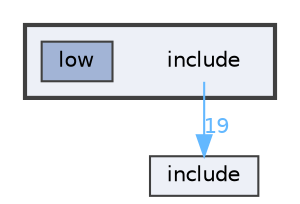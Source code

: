 digraph "include"
{
 // LATEX_PDF_SIZE
  bgcolor="transparent";
  edge [fontname=Helvetica,fontsize=10,labelfontname=Helvetica,labelfontsize=10];
  node [fontname=Helvetica,fontsize=10,shape=box,height=0.2,width=0.4];
  compound=true
  subgraph clusterdir_d44c64559bbebec7f509842c48db8b23 {
    graph [ bgcolor="#edf0f7", pencolor="grey25", label="", fontname=Helvetica,fontsize=10 style="filled,bold", URL="dir_d44c64559bbebec7f509842c48db8b23.html",tooltip=""]
    dir_d44c64559bbebec7f509842c48db8b23 [shape=plaintext, label="include"];
  dir_3ea27b70a032407c3cf1a868c9ab9537 [label="low", fillcolor="#a2b4d6", color="grey25", style="filled", URL="dir_3ea27b70a032407c3cf1a868c9ab9537.html",tooltip=""];
  }
  dir_7db0c2058728c0cc11dd629f56b2188c [label="include", fillcolor="#edf0f7", color="grey25", style="filled", URL="dir_7db0c2058728c0cc11dd629f56b2188c.html",tooltip=""];
  dir_d44c64559bbebec7f509842c48db8b23->dir_7db0c2058728c0cc11dd629f56b2188c [headlabel="19", labeldistance=1.5 headhref="dir_000013_000014.html" href="dir_000013_000014.html" color="steelblue1" fontcolor="steelblue1"];
}
